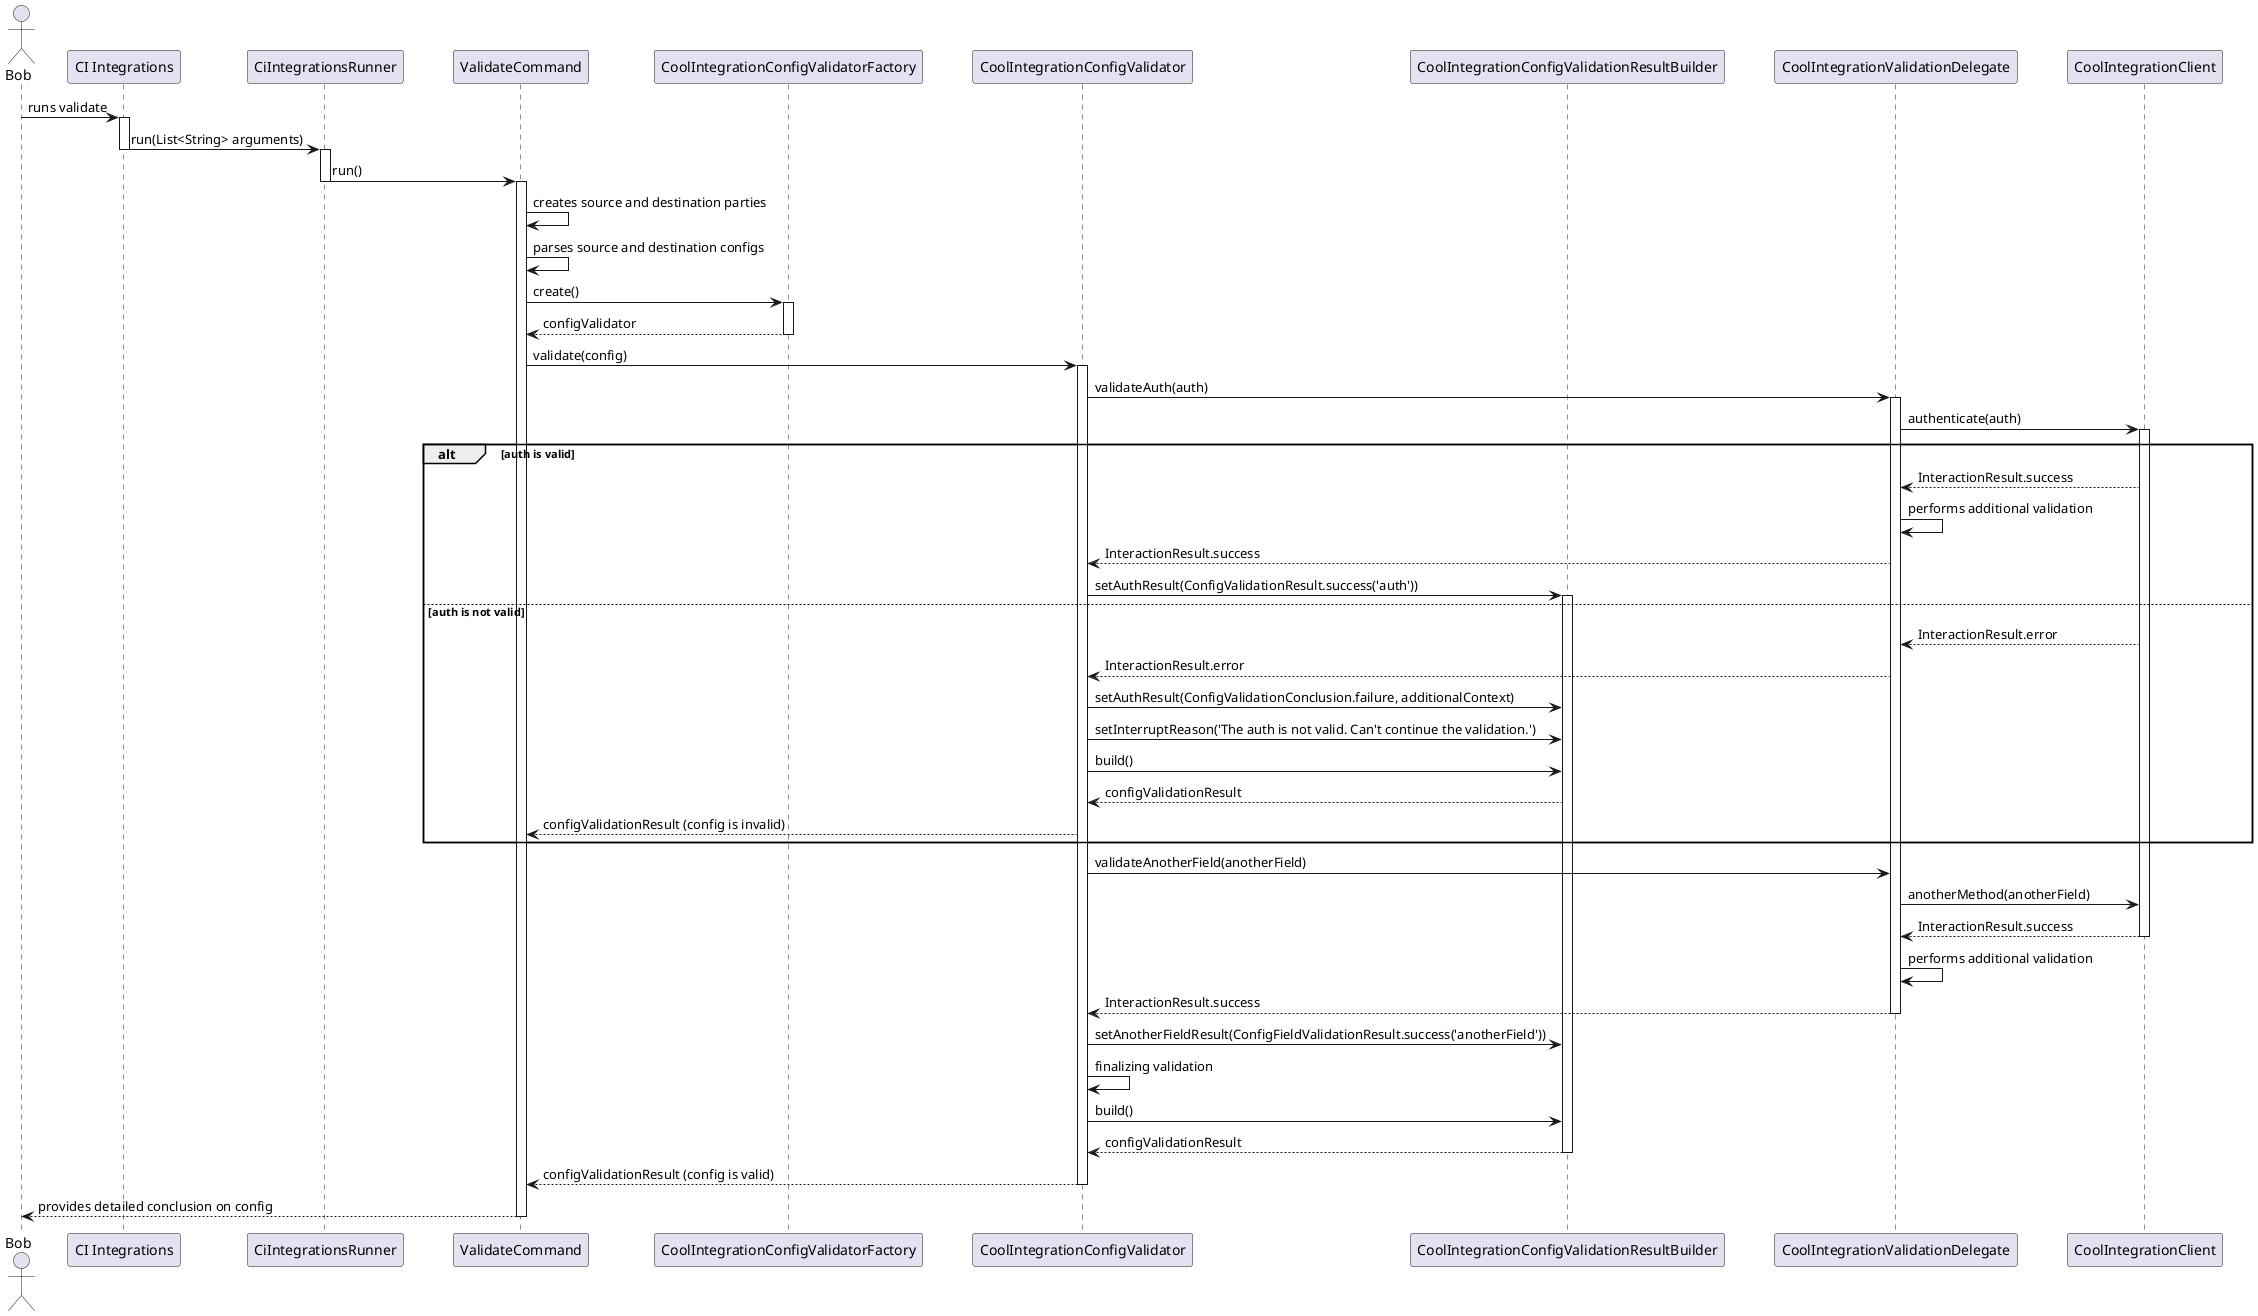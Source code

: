 @startuml ci_integrations_config_validator_sequence_diagram

skinparam ParticipantPadding 20
skinparam BoxPadding 10

actor Bob

participant "CI Integrations"
participant CiIntegrationsRunner
participant ValidateCommand
participant CoolIntegrationConfigValidatorFactory
participant CoolIntegrationConfigValidator
participant CoolIntegrationConfigValidationResultBuilder
participant CoolIntegrationValidationDelegate
participant CoolIntegrationClient

Bob -> "CI Integrations" : runs validate
activate "CI Integrations"

"CI Integrations" -> CiIntegrationsRunner: run(List<String> arguments)
deactivate "CI Integrations"
activate CiIntegrationsRunner

CiIntegrationsRunner -> ValidateCommand: run()
deactivate CiIntegrationsRunner
activate ValidateCommand

ValidateCommand -> ValidateCommand : creates source and destination parties
ValidateCommand -> ValidateCommand : parses source and destination configs

ValidateCommand -> CoolIntegrationConfigValidatorFactory : create()
activate CoolIntegrationConfigValidatorFactory

CoolIntegrationConfigValidatorFactory --> ValidateCommand : configValidator
deactivate CoolIntegrationConfigValidatorFactory

ValidateCommand -> CoolIntegrationConfigValidator : validate(config)
activate CoolIntegrationConfigValidator

CoolIntegrationConfigValidator -> CoolIntegrationValidationDelegate : validateAuth(auth)
activate CoolIntegrationValidationDelegate

CoolIntegrationValidationDelegate -> CoolIntegrationClient : authenticate(auth)
activate  CoolIntegrationClient

alt auth is valid

    CoolIntegrationClient --> CoolIntegrationValidationDelegate : InteractionResult.success
    CoolIntegrationValidationDelegate -> CoolIntegrationValidationDelegate : performs additional validation
    CoolIntegrationValidationDelegate --> CoolIntegrationConfigValidator : InteractionResult.success
    CoolIntegrationConfigValidator -> CoolIntegrationConfigValidationResultBuilder : setAuthResult(ConfigValidationResult.success('auth'))
    activate CoolIntegrationConfigValidationResultBuilder


else auth is not valid

    CoolIntegrationClient --> CoolIntegrationValidationDelegate : InteractionResult.error
    CoolIntegrationValidationDelegate --> CoolIntegrationConfigValidator : InteractionResult.error
    CoolIntegrationConfigValidator -> CoolIntegrationConfigValidationResultBuilder : setAuthResult(ConfigValidationConclusion.failure, additionalContext)
    CoolIntegrationConfigValidator -> CoolIntegrationConfigValidationResultBuilder : setInterruptReason('The auth is not valid. Can't continue the validation.')
    CoolIntegrationConfigValidator -> CoolIntegrationConfigValidationResultBuilder : build()
    CoolIntegrationConfigValidationResultBuilder --> CoolIntegrationConfigValidator : configValidationResult

    CoolIntegrationConfigValidator --> ValidateCommand : configValidationResult (config is invalid)

end


CoolIntegrationConfigValidator -> CoolIntegrationValidationDelegate : validateAnotherField(anotherField)
CoolIntegrationValidationDelegate -> CoolIntegrationClient : anotherMethod(anotherField)

CoolIntegrationClient --> CoolIntegrationValidationDelegate : InteractionResult.success
deactivate CoolIntegrationClient

CoolIntegrationValidationDelegate -> CoolIntegrationValidationDelegate : performs additional validation
CoolIntegrationValidationDelegate --> CoolIntegrationConfigValidator : InteractionResult.success
deactivate CoolIntegrationValidationDelegate

CoolIntegrationConfigValidator -> CoolIntegrationConfigValidationResultBuilder : setAnotherFieldResult(ConfigFieldValidationResult.success('anotherField'))
CoolIntegrationConfigValidator -> CoolIntegrationConfigValidator : finalizing validation
CoolIntegrationConfigValidator -> CoolIntegrationConfigValidationResultBuilder : build()
CoolIntegrationConfigValidationResultBuilder --> CoolIntegrationConfigValidator : configValidationResult

deactivate CoolIntegrationConfigValidationResultBuilder

CoolIntegrationConfigValidator --> ValidateCommand : configValidationResult (config is valid)

deactivate CoolIntegrationConfigValidator

ValidateCommand --> Bob : provides detailed conclusion on config

deactivate ValidateCommand

@enduml
